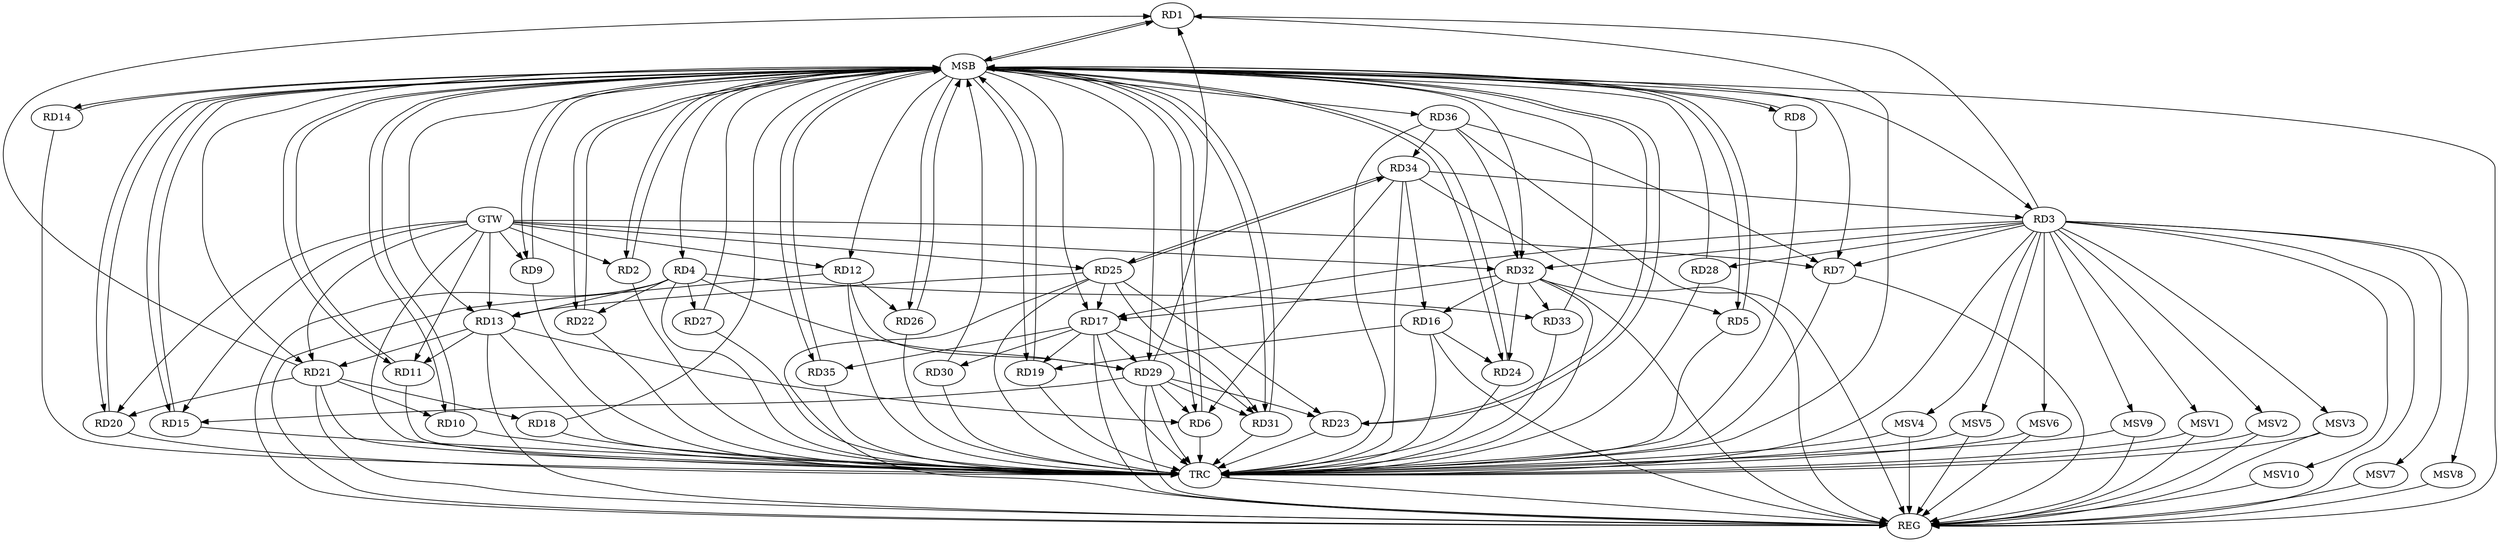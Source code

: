 strict digraph G {
  RD1 [ label="RD1" ];
  RD2 [ label="RD2" ];
  RD3 [ label="RD3" ];
  RD4 [ label="RD4" ];
  RD5 [ label="RD5" ];
  RD6 [ label="RD6" ];
  RD7 [ label="RD7" ];
  RD8 [ label="RD8" ];
  RD9 [ label="RD9" ];
  RD10 [ label="RD10" ];
  RD11 [ label="RD11" ];
  RD12 [ label="RD12" ];
  RD13 [ label="RD13" ];
  RD14 [ label="RD14" ];
  RD15 [ label="RD15" ];
  RD16 [ label="RD16" ];
  RD17 [ label="RD17" ];
  RD18 [ label="RD18" ];
  RD19 [ label="RD19" ];
  RD20 [ label="RD20" ];
  RD21 [ label="RD21" ];
  RD22 [ label="RD22" ];
  RD23 [ label="RD23" ];
  RD24 [ label="RD24" ];
  RD25 [ label="RD25" ];
  RD26 [ label="RD26" ];
  RD27 [ label="RD27" ];
  RD28 [ label="RD28" ];
  RD29 [ label="RD29" ];
  RD30 [ label="RD30" ];
  RD31 [ label="RD31" ];
  RD32 [ label="RD32" ];
  RD33 [ label="RD33" ];
  RD34 [ label="RD34" ];
  RD35 [ label="RD35" ];
  RD36 [ label="RD36" ];
  GTW [ label="GTW" ];
  REG [ label="REG" ];
  MSB [ label="MSB" ];
  TRC [ label="TRC" ];
  MSV1 [ label="MSV1" ];
  MSV2 [ label="MSV2" ];
  MSV3 [ label="MSV3" ];
  MSV4 [ label="MSV4" ];
  MSV5 [ label="MSV5" ];
  MSV6 [ label="MSV6" ];
  MSV7 [ label="MSV7" ];
  MSV8 [ label="MSV8" ];
  MSV9 [ label="MSV9" ];
  MSV10 [ label="MSV10" ];
  RD3 -> RD1;
  RD21 -> RD1;
  RD29 -> RD1;
  RD3 -> RD7;
  RD3 -> RD17;
  RD3 -> RD28;
  RD3 -> RD32;
  RD34 -> RD3;
  RD4 -> RD13;
  RD4 -> RD22;
  RD4 -> RD27;
  RD4 -> RD29;
  RD4 -> RD33;
  RD32 -> RD5;
  RD13 -> RD6;
  RD29 -> RD6;
  RD34 -> RD6;
  RD36 -> RD7;
  RD21 -> RD10;
  RD13 -> RD11;
  RD12 -> RD26;
  RD12 -> RD29;
  RD13 -> RD21;
  RD25 -> RD13;
  RD29 -> RD15;
  RD16 -> RD19;
  RD16 -> RD24;
  RD32 -> RD16;
  RD34 -> RD16;
  RD17 -> RD19;
  RD25 -> RD17;
  RD17 -> RD29;
  RD17 -> RD30;
  RD17 -> RD31;
  RD32 -> RD17;
  RD17 -> RD35;
  RD21 -> RD18;
  RD21 -> RD20;
  RD25 -> RD23;
  RD29 -> RD23;
  RD32 -> RD24;
  RD25 -> RD31;
  RD25 -> RD34;
  RD34 -> RD25;
  RD29 -> RD31;
  RD32 -> RD33;
  RD36 -> RD32;
  RD36 -> RD34;
  GTW -> RD13;
  GTW -> RD11;
  GTW -> RD15;
  GTW -> RD2;
  GTW -> RD20;
  GTW -> RD9;
  GTW -> RD21;
  GTW -> RD25;
  GTW -> RD12;
  GTW -> RD32;
  GTW -> RD7;
  RD3 -> REG;
  RD4 -> REG;
  RD7 -> REG;
  RD12 -> REG;
  RD13 -> REG;
  RD16 -> REG;
  RD17 -> REG;
  RD21 -> REG;
  RD25 -> REG;
  RD29 -> REG;
  RD32 -> REG;
  RD34 -> REG;
  RD36 -> REG;
  RD1 -> MSB;
  MSB -> RD21;
  MSB -> RD26;
  MSB -> RD31;
  MSB -> REG;
  RD2 -> MSB;
  MSB -> RD9;
  MSB -> RD11;
  MSB -> RD22;
  RD5 -> MSB;
  MSB -> RD12;
  MSB -> RD17;
  RD6 -> MSB;
  MSB -> RD8;
  MSB -> RD23;
  MSB -> RD24;
  RD8 -> MSB;
  MSB -> RD19;
  RD9 -> MSB;
  MSB -> RD2;
  MSB -> RD3;
  MSB -> RD36;
  RD10 -> MSB;
  MSB -> RD4;
  MSB -> RD15;
  MSB -> RD35;
  RD11 -> MSB;
  RD14 -> MSB;
  MSB -> RD10;
  RD15 -> MSB;
  MSB -> RD1;
  RD18 -> MSB;
  MSB -> RD6;
  MSB -> RD32;
  RD19 -> MSB;
  MSB -> RD20;
  RD20 -> MSB;
  MSB -> RD5;
  MSB -> RD13;
  RD22 -> MSB;
  RD23 -> MSB;
  MSB -> RD14;
  RD24 -> MSB;
  RD26 -> MSB;
  MSB -> RD7;
  RD27 -> MSB;
  MSB -> RD29;
  RD28 -> MSB;
  RD30 -> MSB;
  RD31 -> MSB;
  RD33 -> MSB;
  RD35 -> MSB;
  RD1 -> TRC;
  RD2 -> TRC;
  RD3 -> TRC;
  RD4 -> TRC;
  RD5 -> TRC;
  RD6 -> TRC;
  RD7 -> TRC;
  RD8 -> TRC;
  RD9 -> TRC;
  RD10 -> TRC;
  RD11 -> TRC;
  RD12 -> TRC;
  RD13 -> TRC;
  RD14 -> TRC;
  RD15 -> TRC;
  RD16 -> TRC;
  RD17 -> TRC;
  RD18 -> TRC;
  RD19 -> TRC;
  RD20 -> TRC;
  RD21 -> TRC;
  RD22 -> TRC;
  RD23 -> TRC;
  RD24 -> TRC;
  RD25 -> TRC;
  RD26 -> TRC;
  RD27 -> TRC;
  RD28 -> TRC;
  RD29 -> TRC;
  RD30 -> TRC;
  RD31 -> TRC;
  RD32 -> TRC;
  RD33 -> TRC;
  RD34 -> TRC;
  RD35 -> TRC;
  RD36 -> TRC;
  GTW -> TRC;
  TRC -> REG;
  RD3 -> MSV1;
  RD3 -> MSV2;
  RD3 -> MSV3;
  RD3 -> MSV4;
  RD3 -> MSV5;
  MSV1 -> REG;
  MSV1 -> TRC;
  MSV2 -> REG;
  MSV2 -> TRC;
  MSV3 -> REG;
  MSV3 -> TRC;
  MSV4 -> REG;
  MSV4 -> TRC;
  MSV5 -> REG;
  MSV5 -> TRC;
  RD3 -> MSV6;
  RD3 -> MSV7;
  MSV6 -> REG;
  MSV6 -> TRC;
  MSV7 -> REG;
  RD3 -> MSV8;
  RD3 -> MSV9;
  MSV8 -> REG;
  MSV9 -> REG;
  MSV9 -> TRC;
  RD3 -> MSV10;
  MSV10 -> REG;
}

